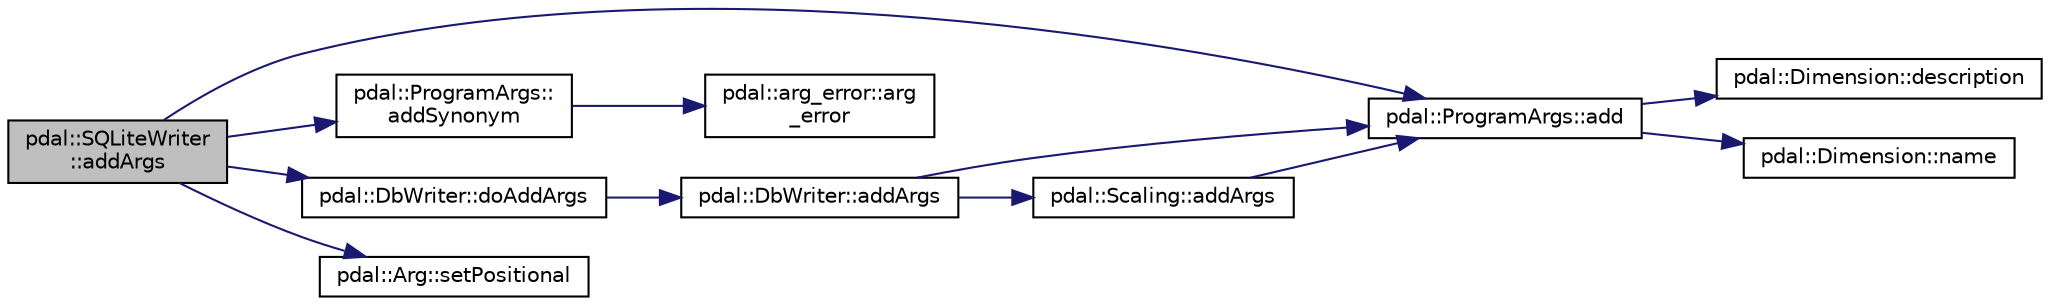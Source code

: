 digraph "pdal::SQLiteWriter::addArgs"
{
  edge [fontname="Helvetica",fontsize="10",labelfontname="Helvetica",labelfontsize="10"];
  node [fontname="Helvetica",fontsize="10",shape=record];
  rankdir="LR";
  Node1 [label="pdal::SQLiteWriter\l::addArgs",height=0.2,width=0.4,color="black", fillcolor="grey75", style="filled", fontcolor="black"];
  Node1 -> Node2 [color="midnightblue",fontsize="10",style="solid",fontname="Helvetica"];
  Node2 [label="pdal::ProgramArgs::add",height=0.2,width=0.4,color="black", fillcolor="white", style="filled",URL="$classpdal_1_1ProgramArgs.html#a9f773618ed928e9cef78aa1bf8278784"];
  Node2 -> Node3 [color="midnightblue",fontsize="10",style="solid",fontname="Helvetica"];
  Node3 [label="pdal::Dimension::description",height=0.2,width=0.4,color="black", fillcolor="white", style="filled",URL="$namespacepdal_1_1Dimension.html#a4041a0eeee0ca503caad91db24affa0e"];
  Node2 -> Node4 [color="midnightblue",fontsize="10",style="solid",fontname="Helvetica"];
  Node4 [label="pdal::Dimension::name",height=0.2,width=0.4,color="black", fillcolor="white", style="filled",URL="$namespacepdal_1_1Dimension.html#af3176b0b7e6b4be000317846cf7c2718"];
  Node1 -> Node5 [color="midnightblue",fontsize="10",style="solid",fontname="Helvetica"];
  Node5 [label="pdal::ProgramArgs::\laddSynonym",height=0.2,width=0.4,color="black", fillcolor="white", style="filled",URL="$classpdal_1_1ProgramArgs.html#a09463890426136f4ff1264d28ec1c30a"];
  Node5 -> Node6 [color="midnightblue",fontsize="10",style="solid",fontname="Helvetica"];
  Node6 [label="pdal::arg_error::arg\l_error",height=0.2,width=0.4,color="black", fillcolor="white", style="filled",URL="$classpdal_1_1arg__error.html#a9c69d74938ebdf04e76cad0724f87d51"];
  Node1 -> Node7 [color="midnightblue",fontsize="10",style="solid",fontname="Helvetica"];
  Node7 [label="pdal::DbWriter::doAddArgs",height=0.2,width=0.4,color="black", fillcolor="white", style="filled",URL="$classpdal_1_1DbWriter.html#ab0ff1d41c348640c642332d83f952719"];
  Node7 -> Node8 [color="midnightblue",fontsize="10",style="solid",fontname="Helvetica"];
  Node8 [label="pdal::DbWriter::addArgs",height=0.2,width=0.4,color="black", fillcolor="white", style="filled",URL="$classpdal_1_1DbWriter.html#a94b34d19b7b61588c8fa864a02965bfa"];
  Node8 -> Node2 [color="midnightblue",fontsize="10",style="solid",fontname="Helvetica"];
  Node8 -> Node9 [color="midnightblue",fontsize="10",style="solid",fontname="Helvetica"];
  Node9 [label="pdal::Scaling::addArgs",height=0.2,width=0.4,color="black", fillcolor="white", style="filled",URL="$classpdal_1_1Scaling.html#a68d279f7d924ccef73c065a1c144ae8c"];
  Node9 -> Node2 [color="midnightblue",fontsize="10",style="solid",fontname="Helvetica"];
  Node1 -> Node10 [color="midnightblue",fontsize="10",style="solid",fontname="Helvetica"];
  Node10 [label="pdal::Arg::setPositional",height=0.2,width=0.4,color="black", fillcolor="white", style="filled",URL="$classpdal_1_1Arg.html#acd96700a01950da368119d2a06f441ae"];
}
